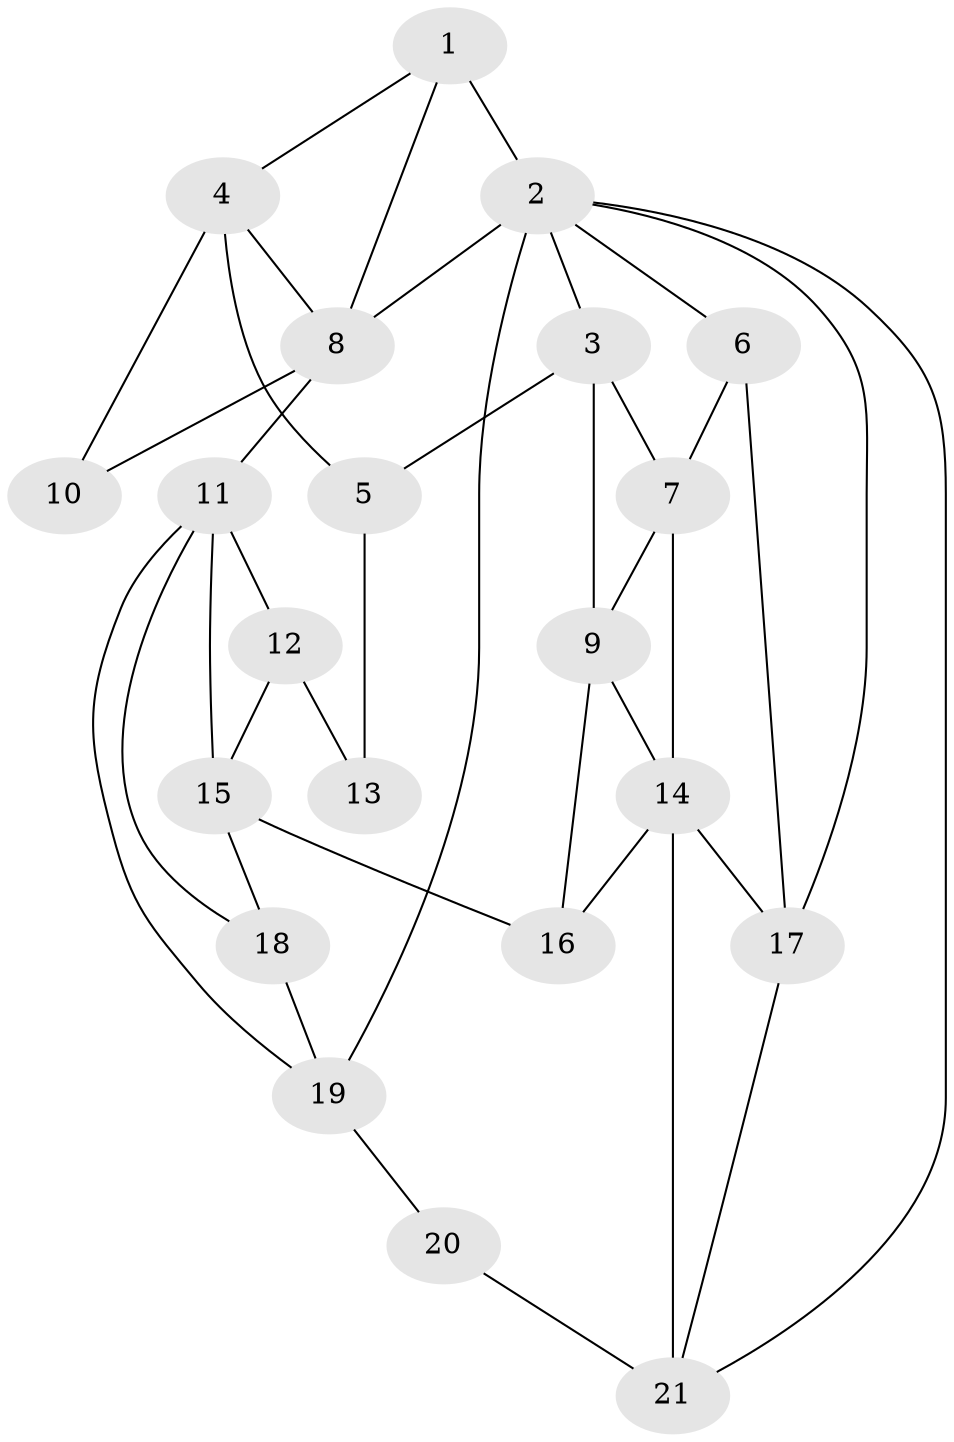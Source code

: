 // original degree distribution, {3: 0.029411764705882353, 5: 0.4411764705882353, 4: 0.27941176470588236, 6: 0.25}
// Generated by graph-tools (version 1.1) at 2025/54/03/04/25 22:54:30]
// undirected, 21 vertices, 39 edges
graph export_dot {
  node [color=gray90,style=filled];
  1;
  2;
  3;
  4;
  5;
  6;
  7;
  8;
  9;
  10;
  11;
  12;
  13;
  14;
  15;
  16;
  17;
  18;
  19;
  20;
  21;
  1 -- 2 [weight=2.0];
  1 -- 4 [weight=1.0];
  1 -- 8 [weight=1.0];
  2 -- 3 [weight=1.0];
  2 -- 6 [weight=1.0];
  2 -- 8 [weight=1.0];
  2 -- 17 [weight=1.0];
  2 -- 19 [weight=1.0];
  2 -- 21 [weight=1.0];
  3 -- 5 [weight=1.0];
  3 -- 7 [weight=2.0];
  3 -- 9 [weight=1.0];
  4 -- 5 [weight=2.0];
  4 -- 8 [weight=1.0];
  4 -- 10 [weight=2.0];
  5 -- 13 [weight=1.0];
  6 -- 7 [weight=2.0];
  6 -- 17 [weight=1.0];
  7 -- 9 [weight=1.0];
  7 -- 14 [weight=1.0];
  8 -- 10 [weight=1.0];
  8 -- 11 [weight=2.0];
  9 -- 14 [weight=1.0];
  9 -- 16 [weight=1.0];
  11 -- 12 [weight=1.0];
  11 -- 15 [weight=1.0];
  11 -- 18 [weight=1.0];
  11 -- 19 [weight=1.0];
  12 -- 13 [weight=2.0];
  12 -- 15 [weight=2.0];
  14 -- 16 [weight=1.0];
  14 -- 17 [weight=2.0];
  14 -- 21 [weight=2.0];
  15 -- 16 [weight=2.0];
  15 -- 18 [weight=1.0];
  17 -- 21 [weight=1.0];
  18 -- 19 [weight=2.0];
  19 -- 20 [weight=2.0];
  20 -- 21 [weight=2.0];
}
